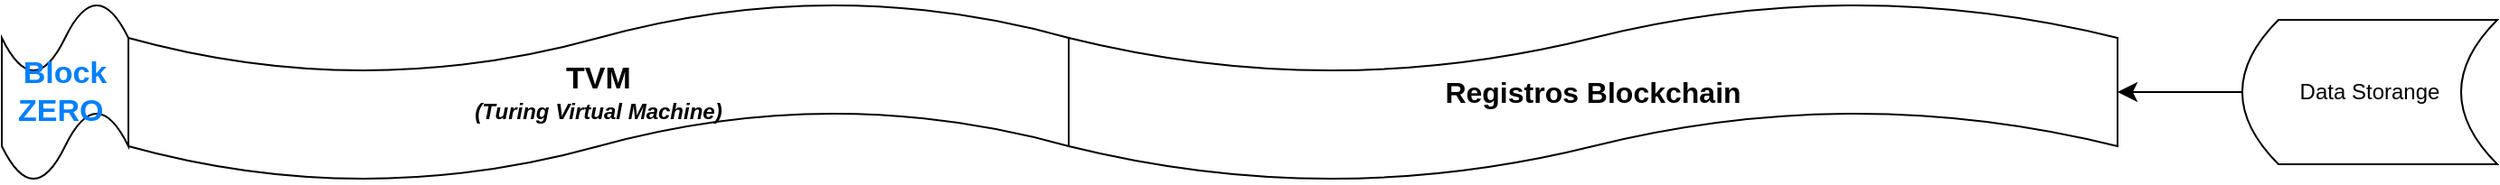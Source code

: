 <mxfile version="24.8.4">
  <diagram name="Página-1" id="wlvIVFtUJSGIrjwaKkID">
    <mxGraphModel dx="1793" dy="836" grid="0" gridSize="10" guides="1" tooltips="1" connect="1" arrows="1" fold="1" page="0" pageScale="1" pageWidth="1600" pageHeight="900" math="0" shadow="0">
      <root>
        <mxCell id="0" />
        <mxCell id="1" parent="0" />
        <mxCell id="DK-orv8Nl3AaKdKJ5tro-1" value="&lt;b&gt;&lt;font style=&quot;font-size: 17px;&quot;&gt;TVM&lt;/font&gt;&lt;/b&gt;&lt;div&gt;&lt;i&gt;&lt;b&gt;(Turing Virtual Machine)&lt;/b&gt;&lt;/i&gt;&lt;/div&gt;" style="shape=tape;whiteSpace=wrap;html=1;" vertex="1" parent="1">
          <mxGeometry x="-313" y="301" width="520" height="100" as="geometry" />
        </mxCell>
        <mxCell id="DK-orv8Nl3AaKdKJ5tro-2" value="&lt;b&gt;&lt;font style=&quot;font-size: 16px;&quot;&gt;Registros Blockchain&lt;/font&gt;&lt;/b&gt;" style="shape=tape;whiteSpace=wrap;html=1;" vertex="1" parent="1">
          <mxGeometry x="207" y="301" width="580" height="100" as="geometry" />
        </mxCell>
        <mxCell id="DK-orv8Nl3AaKdKJ5tro-3" value="&lt;b&gt;&lt;font color=&quot;#007fff&quot; style=&quot;font-size: 17px;&quot;&gt;Block ZERO&amp;nbsp;&lt;/font&gt;&lt;/b&gt;" style="shape=tape;whiteSpace=wrap;html=1;size=0.4;" vertex="1" parent="1">
          <mxGeometry x="-383" y="301" width="70" height="100" as="geometry" />
        </mxCell>
        <mxCell id="DK-orv8Nl3AaKdKJ5tro-5" style="edgeStyle=none;curved=1;rounded=0;orthogonalLoop=1;jettySize=auto;html=1;exitX=0;exitY=0.5;exitDx=0;exitDy=0;fontSize=12;startSize=8;endSize=8;" edge="1" parent="1" source="DK-orv8Nl3AaKdKJ5tro-4" target="DK-orv8Nl3AaKdKJ5tro-2">
          <mxGeometry relative="1" as="geometry" />
        </mxCell>
        <mxCell id="DK-orv8Nl3AaKdKJ5tro-4" value="Data Storange" style="shape=dataStorage;whiteSpace=wrap;html=1;fixedSize=1;" vertex="1" parent="1">
          <mxGeometry x="856" y="311" width="141" height="80" as="geometry" />
        </mxCell>
      </root>
    </mxGraphModel>
  </diagram>
</mxfile>
